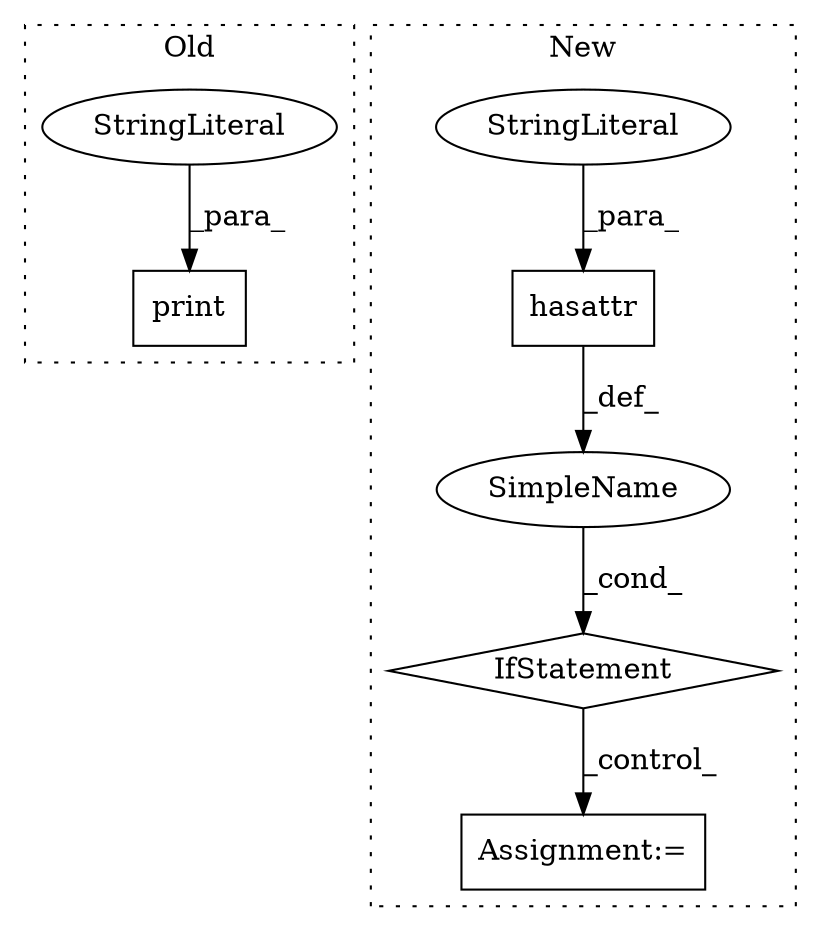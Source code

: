 digraph G {
subgraph cluster0 {
1 [label="print" a="32" s="12971,13040" l="6,1" shape="box"];
7 [label="StringLiteral" a="45" s="12977" l="63" shape="ellipse"];
label = "Old";
style="dotted";
}
subgraph cluster1 {
2 [label="hasattr" a="32" s="12686,12714" l="8,1" shape="box"];
3 [label="IfStatement" a="25" s="12682,12715" l="4,2" shape="diamond"];
4 [label="StringLiteral" a="45" s="12703" l="11" shape="ellipse"];
5 [label="Assignment:=" a="7" s="12737" l="1" shape="box"];
6 [label="SimpleName" a="42" s="" l="" shape="ellipse"];
label = "New";
style="dotted";
}
2 -> 6 [label="_def_"];
3 -> 5 [label="_control_"];
4 -> 2 [label="_para_"];
6 -> 3 [label="_cond_"];
7 -> 1 [label="_para_"];
}